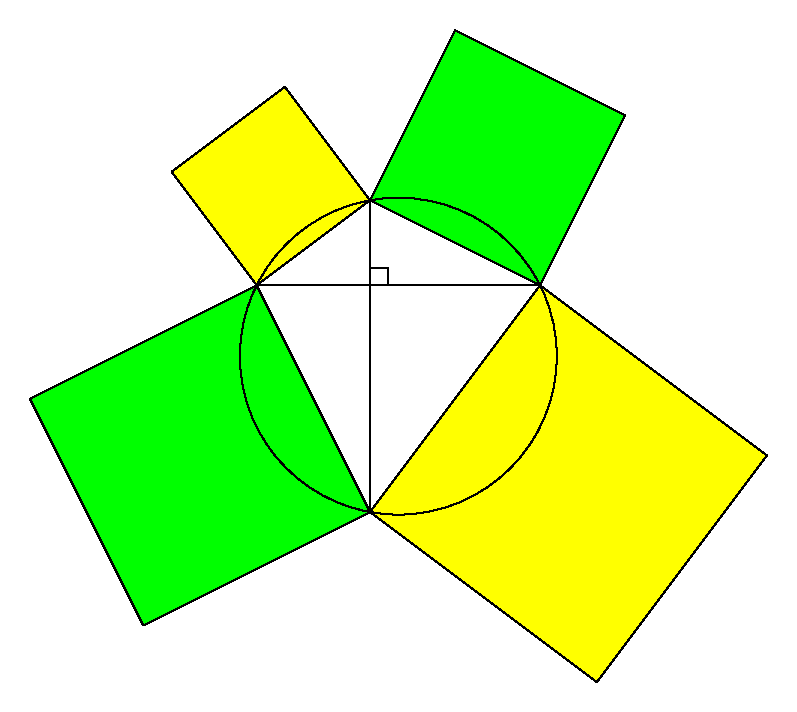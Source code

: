 // yellow = green iff ABCD là tứ giác nội tiếp với 2 đường chéo vuông góc
// http://asymptote.ualberta.ca/
import geometry;
unitsize(1cm);
real a=3, b=1.5, c=2;
real d=a*c/b;
pair A=(a,0), B=(0,b), C=(-c,0), D=(0,-d);
pair O=circumcenter(A,B,C);

path Square(pair A, pair B){
    pair Bt=rotate(90,B)*A;
    pair At=rotate(-90,A)*B;
    return A--B--Bt--At--cycle;
}

filldraw(Square(A,B),green);
filldraw(Square(B,C),yellow);
filldraw(Square(C,D),green);
filldraw(Square(D,A),yellow);

markrightangle(A,(0,0),B);
draw(A--C^^B--D);
draw(circle(O,abs(A-O)));
shipout(bbox(5mm,invisible));
